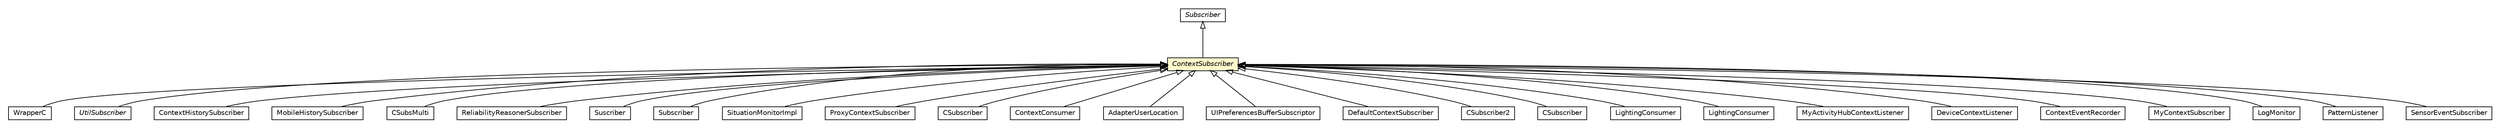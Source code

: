 #!/usr/local/bin/dot
#
# Class diagram 
# Generated by UMLGraph version R5_6-24-gf6e263 (http://www.umlgraph.org/)
#

digraph G {
	edge [fontname="Helvetica",fontsize=10,labelfontname="Helvetica",labelfontsize=10];
	node [fontname="Helvetica",fontsize=10,shape=plaintext];
	nodesep=0.25;
	ranksep=0.5;
	// org.universAAL.middleware.bus.member.Subscriber
	c3183358 [label=<<table title="org.universAAL.middleware.bus.member.Subscriber" border="0" cellborder="1" cellspacing="0" cellpadding="2" port="p" href="../bus/member/Subscriber.html">
		<tr><td><table border="0" cellspacing="0" cellpadding="1">
<tr><td align="center" balign="center"><font face="Helvetica-Oblique"> Subscriber </font></td></tr>
		</table></td></tr>
		</table>>, URL="../bus/member/Subscriber.html", fontname="Helvetica", fontcolor="black", fontsize=10.0];
	// org.universAAL.middleware.context.ContextSubscriber
	c3183392 [label=<<table title="org.universAAL.middleware.context.ContextSubscriber" border="0" cellborder="1" cellspacing="0" cellpadding="2" port="p" bgcolor="lemonChiffon" href="./ContextSubscriber.html">
		<tr><td><table border="0" cellspacing="0" cellpadding="1">
<tr><td align="center" balign="center"><font face="Helvetica-Oblique"> ContextSubscriber </font></td></tr>
		</table></td></tr>
		</table>>, URL="./ContextSubscriber.html", fontname="Helvetica", fontcolor="black", fontsize=10.0];
	// org.universAAL.support.utils.WrapperC
	c3183776 [label=<<table title="org.universAAL.support.utils.WrapperC" border="0" cellborder="1" cellspacing="0" cellpadding="2" port="p" href="../../support/utils/WrapperC.html">
		<tr><td><table border="0" cellspacing="0" cellpadding="1">
<tr><td align="center" balign="center"> WrapperC </td></tr>
		</table></td></tr>
		</table>>, URL="../../support/utils/WrapperC.html", fontname="Helvetica", fontcolor="black", fontsize=10.0];
	// org.universAAL.support.utils.context.mid.UtilSubscriber
	c3183780 [label=<<table title="org.universAAL.support.utils.context.mid.UtilSubscriber" border="0" cellborder="1" cellspacing="0" cellpadding="2" port="p" href="../../support/utils/context/mid/UtilSubscriber.html">
		<tr><td><table border="0" cellspacing="0" cellpadding="1">
<tr><td align="center" balign="center"><font face="Helvetica-Oblique"> UtilSubscriber </font></td></tr>
		</table></td></tr>
		</table>>, URL="../../support/utils/context/mid/UtilSubscriber.html", fontname="Helvetica", fontcolor="black", fontsize=10.0];
	// org.universAAL.context.che.ContextHistorySubscriber
	c3184322 [label=<<table title="org.universAAL.context.che.ContextHistorySubscriber" border="0" cellborder="1" cellspacing="0" cellpadding="2" port="p" href="../../context/che/ContextHistorySubscriber.html">
		<tr><td><table border="0" cellspacing="0" cellpadding="1">
<tr><td align="center" balign="center"> ContextHistorySubscriber </td></tr>
		</table></td></tr>
		</table>>, URL="../../context/che/ContextHistorySubscriber.html", fontname="Helvetica", fontcolor="black", fontsize=10.0];
	// org.universAAL.context.chemobile.MobileHistorySubscriber
	c3184338 [label=<<table title="org.universAAL.context.chemobile.MobileHistorySubscriber" border="0" cellborder="1" cellspacing="0" cellpadding="2" port="p" href="../../context/chemobile/MobileHistorySubscriber.html">
		<tr><td><table border="0" cellspacing="0" cellpadding="1">
<tr><td align="center" balign="center"> MobileHistorySubscriber </td></tr>
		</table></td></tr>
		</table>>, URL="../../context/chemobile/MobileHistorySubscriber.html", fontname="Helvetica", fontcolor="black", fontsize=10.0];
	// org.universAAL.context.reasoner.CSubsMulti
	c3184361 [label=<<table title="org.universAAL.context.reasoner.CSubsMulti" border="0" cellborder="1" cellspacing="0" cellpadding="2" port="p" href="../../context/reasoner/CSubsMulti.html">
		<tr><td><table border="0" cellspacing="0" cellpadding="1">
<tr><td align="center" balign="center"> CSubsMulti </td></tr>
		</table></td></tr>
		</table>>, URL="../../context/reasoner/CSubsMulti.html", fontname="Helvetica", fontcolor="black", fontsize=10.0];
	// org.universAAL.reliability.reasoner.ReliabilityReasonerSubscriber
	c3184381 [label=<<table title="org.universAAL.reliability.reasoner.ReliabilityReasonerSubscriber" border="0" cellborder="1" cellspacing="0" cellpadding="2" port="p" href="../../reliability/reasoner/ReliabilityReasonerSubscriber.html">
		<tr><td><table border="0" cellspacing="0" cellpadding="1">
<tr><td align="center" balign="center"> ReliabilityReasonerSubscriber </td></tr>
		</table></td></tr>
		</table>>, URL="../../reliability/reasoner/ReliabilityReasonerSubscriber.html", fontname="Helvetica", fontcolor="black", fontsize=10.0];
	// org.universAAL.drools.engine.Suscriber
	c3184390 [label=<<table title="org.universAAL.drools.engine.Suscriber" border="0" cellborder="1" cellspacing="0" cellpadding="2" port="p" href="../../drools/engine/Suscriber.html">
		<tr><td><table border="0" cellspacing="0" cellpadding="1">
<tr><td align="center" balign="center"> Suscriber </td></tr>
		</table></td></tr>
		</table>>, URL="../../drools/engine/Suscriber.html", fontname="Helvetica", fontcolor="black", fontsize=10.0];
	// org.universAAL.security.session.manager.context.Subscriber
	c3184966 [label=<<table title="org.universAAL.security.session.manager.context.Subscriber" border="0" cellborder="1" cellspacing="0" cellpadding="2" port="p" href="../../security/session/manager/context/Subscriber.html">
		<tr><td><table border="0" cellspacing="0" cellpadding="1">
<tr><td align="center" balign="center"> Subscriber </td></tr>
		</table></td></tr>
		</table>>, URL="../../security/session/manager/context/Subscriber.html", fontname="Helvetica", fontcolor="black", fontsize=10.0];
	// org.universAAL.security.session.manager.impl.SituationMonitorImpl
	c3184976 [label=<<table title="org.universAAL.security.session.manager.impl.SituationMonitorImpl" border="0" cellborder="1" cellspacing="0" cellpadding="2" port="p" href="../../security/session/manager/impl/SituationMonitorImpl.html">
		<tr><td><table border="0" cellspacing="0" cellpadding="1">
<tr><td align="center" balign="center"> SituationMonitorImpl </td></tr>
		</table></td></tr>
		</table>>, URL="../../security/session/manager/impl/SituationMonitorImpl.html", fontname="Helvetica", fontcolor="black", fontsize=10.0];
	// org.universAAL.ri.gateway.proxies.importing.ProxyContextSubscriber
	c3185088 [label=<<table title="org.universAAL.ri.gateway.proxies.importing.ProxyContextSubscriber" border="0" cellborder="1" cellspacing="0" cellpadding="2" port="p" href="../../ri/gateway/proxies/importing/ProxyContextSubscriber.html">
		<tr><td><table border="0" cellspacing="0" cellpadding="1">
<tr><td align="center" balign="center"> ProxyContextSubscriber </td></tr>
		</table></td></tr>
		</table>>, URL="../../ri/gateway/proxies/importing/ProxyContextSubscriber.html", fontname="Helvetica", fontcolor="black", fontsize=10.0];
	// org.universAAL.ri.keepalive.receiver.CSubscriber
	c3185127 [label=<<table title="org.universAAL.ri.keepalive.receiver.CSubscriber" border="0" cellborder="1" cellspacing="0" cellpadding="2" port="p" href="../../ri/keepalive/receiver/CSubscriber.html">
		<tr><td><table border="0" cellspacing="0" cellpadding="1">
<tr><td align="center" balign="center"> CSubscriber </td></tr>
		</table></td></tr>
		</table>>, URL="../../ri/keepalive/receiver/CSubscriber.html", fontname="Helvetica", fontcolor="black", fontsize=10.0];
	// org.universAAL.service.asor.ContextConsumer
	c3185139 [label=<<table title="org.universAAL.service.asor.ContextConsumer" border="0" cellborder="1" cellspacing="0" cellpadding="2" port="p" href="../../service/asor/ContextConsumer.html">
		<tr><td><table border="0" cellspacing="0" cellpadding="1">
<tr><td align="center" balign="center"> ContextConsumer </td></tr>
		</table></td></tr>
		</table>>, URL="../../service/asor/ContextConsumer.html", fontname="Helvetica", fontcolor="black", fontsize=10.0];
	// org.universAAL.ui.dm.adapters.AdapterUserLocation
	c3185149 [label=<<table title="org.universAAL.ui.dm.adapters.AdapterUserLocation" border="0" cellborder="1" cellspacing="0" cellpadding="2" port="p" href="../../ui/dm/adapters/AdapterUserLocation.html">
		<tr><td><table border="0" cellspacing="0" cellpadding="1">
<tr><td align="center" balign="center"> AdapterUserLocation </td></tr>
		</table></td></tr>
		</table>>, URL="../../ui/dm/adapters/AdapterUserLocation.html", fontname="Helvetica", fontcolor="black", fontsize=10.0];
	// org.universAAL.ui.dm.ui.preferences.buffer.UIPreferencesBufferSubscriptor
	c3185167 [label=<<table title="org.universAAL.ui.dm.ui.preferences.buffer.UIPreferencesBufferSubscriptor" border="0" cellborder="1" cellspacing="0" cellpadding="2" port="p" href="../../ui/dm/ui/preferences/buffer/UIPreferencesBufferSubscriptor.html">
		<tr><td><table border="0" cellspacing="0" cellpadding="1">
<tr><td align="center" balign="center"> UIPreferencesBufferSubscriptor </td></tr>
		</table></td></tr>
		</table>>, URL="../../ui/dm/ui/preferences/buffer/UIPreferencesBufferSubscriptor.html", fontname="Helvetica", fontcolor="black", fontsize=10.0];
	// org.universAAL.kinect.adapter.defaultComponents.DefaultContextSubscriber
	c3185382 [label=<<table title="org.universAAL.kinect.adapter.defaultComponents.DefaultContextSubscriber" border="0" cellborder="1" cellspacing="0" cellpadding="2" port="p" href="../../kinect/adapter/defaultComponents/DefaultContextSubscriber.html">
		<tr><td><table border="0" cellspacing="0" cellpadding="1">
<tr><td align="center" balign="center"> DefaultContextSubscriber </td></tr>
		</table></td></tr>
		</table>>, URL="../../kinect/adapter/defaultComponents/DefaultContextSubscriber.html", fontname="Helvetica", fontcolor="black", fontsize=10.0];
	// org.universAAL.samples.ctxtbus.CSubscriber2
	c3185397 [label=<<table title="org.universAAL.samples.ctxtbus.CSubscriber2" border="0" cellborder="1" cellspacing="0" cellpadding="2" port="p" href="../../samples/ctxtbus/CSubscriber2.html">
		<tr><td><table border="0" cellspacing="0" cellpadding="1">
<tr><td align="center" balign="center"> CSubscriber2 </td></tr>
		</table></td></tr>
		</table>>, URL="../../samples/ctxtbus/CSubscriber2.html", fontname="Helvetica", fontcolor="black", fontsize=10.0];
	// org.universAAL.samples.ctxtbus.CSubscriber
	c3185398 [label=<<table title="org.universAAL.samples.ctxtbus.CSubscriber" border="0" cellborder="1" cellspacing="0" cellpadding="2" port="p" href="../../samples/ctxtbus/CSubscriber.html">
		<tr><td><table border="0" cellspacing="0" cellpadding="1">
<tr><td align="center" balign="center"> CSubscriber </td></tr>
		</table></td></tr>
		</table>>, URL="../../samples/ctxtbus/CSubscriber.html", fontname="Helvetica", fontcolor="black", fontsize=10.0];
	// org.universAAL.samples.lighting.client.LightingConsumer
	c3185421 [label=<<table title="org.universAAL.samples.lighting.client.LightingConsumer" border="0" cellborder="1" cellspacing="0" cellpadding="2" port="p" href="../../samples/lighting/client/LightingConsumer.html">
		<tr><td><table border="0" cellspacing="0" cellpadding="1">
<tr><td align="center" balign="center"> LightingConsumer </td></tr>
		</table></td></tr>
		</table>>, URL="../../samples/lighting/client/LightingConsumer.html", fontname="Helvetica", fontcolor="black", fontsize=10.0];
	// org.universAAL.samples.lighting.uiclient.LightingConsumer
	c3185423 [label=<<table title="org.universAAL.samples.lighting.uiclient.LightingConsumer" border="0" cellborder="1" cellspacing="0" cellpadding="2" port="p" href="../../samples/lighting/uiclient/LightingConsumer.html">
		<tr><td><table border="0" cellspacing="0" cellpadding="1">
<tr><td align="center" balign="center"> LightingConsumer </td></tr>
		</table></td></tr>
		</table>>, URL="../../samples/lighting/uiclient/LightingConsumer.html", fontname="Helvetica", fontcolor="black", fontsize=10.0];
	// org.universAAL.lddi.samples.activityhub.client.MyActivityHubContextListener
	c3185442 [label=<<table title="org.universAAL.lddi.samples.activityhub.client.MyActivityHubContextListener" border="0" cellborder="1" cellspacing="0" cellpadding="2" port="p" href="../../lddi/samples/activityhub/client/MyActivityHubContextListener.html">
		<tr><td><table border="0" cellspacing="0" cellpadding="1">
<tr><td align="center" balign="center"> MyActivityHubContextListener </td></tr>
		</table></td></tr>
		</table>>, URL="../../lddi/samples/activityhub/client/MyActivityHubContextListener.html", fontname="Helvetica", fontcolor="black", fontsize=10.0];
	// org.universAAL.lddi.samples.device.client.DeviceContextListener
	c3185450 [label=<<table title="org.universAAL.lddi.samples.device.client.DeviceContextListener" border="0" cellborder="1" cellspacing="0" cellpadding="2" port="p" href="../../lddi/samples/device/client/DeviceContextListener.html">
		<tr><td><table border="0" cellspacing="0" cellpadding="1">
<tr><td align="center" balign="center"> DeviceContextListener </td></tr>
		</table></td></tr>
		</table>>, URL="../../lddi/samples/device/client/DeviceContextListener.html", fontname="Helvetica", fontcolor="black", fontsize=10.0];
	// org.universAAL.samples.context.reasoner.client.uaalinterface.ContextEventRecorder
	c3185510 [label=<<table title="org.universAAL.samples.context.reasoner.client.uaalinterface.ContextEventRecorder" border="0" cellborder="1" cellspacing="0" cellpadding="2" port="p" href="../../samples/context/reasoner/client/uaalinterface/ContextEventRecorder.html">
		<tr><td><table border="0" cellspacing="0" cellpadding="1">
<tr><td align="center" balign="center"> ContextEventRecorder </td></tr>
		</table></td></tr>
		</table>>, URL="../../samples/context/reasoner/client/uaalinterface/ContextEventRecorder.html", fontname="Helvetica", fontcolor="black", fontsize=10.0];
	// org.universAAL.tutorials.context.bus.subscriber.MyContextSubscriber
	c3185520 [label=<<table title="org.universAAL.tutorials.context.bus.subscriber.MyContextSubscriber" border="0" cellborder="1" cellspacing="0" cellpadding="2" port="p" href="../../tutorials/context/bus/subscriber/MyContextSubscriber.html">
		<tr><td><table border="0" cellspacing="0" cellpadding="1">
<tr><td align="center" balign="center"> MyContextSubscriber </td></tr>
		</table></td></tr>
		</table>>, URL="../../tutorials/context/bus/subscriber/MyContextSubscriber.html", fontname="Helvetica", fontcolor="black", fontsize=10.0];
	// org.universAAL.tools.logmonitor.msgflow.LogMonitor
	c3185544 [label=<<table title="org.universAAL.tools.logmonitor.msgflow.LogMonitor" border="0" cellborder="1" cellspacing="0" cellpadding="2" port="p" href="../../tools/logmonitor/msgflow/LogMonitor.html">
		<tr><td><table border="0" cellspacing="0" cellpadding="1">
<tr><td align="center" balign="center"> LogMonitor </td></tr>
		</table></td></tr>
		</table>>, URL="../../tools/logmonitor/msgflow/LogMonitor.html", fontname="Helvetica", fontcolor="black", fontsize=10.0];
	// org.universAAL.tools.makrorecorder.osgi.pattern.PatternListener
	c3185576 [label=<<table title="org.universAAL.tools.makrorecorder.osgi.pattern.PatternListener" border="0" cellborder="1" cellspacing="0" cellpadding="2" port="p" href="../../tools/makrorecorder/osgi/pattern/PatternListener.html">
		<tr><td><table border="0" cellspacing="0" cellpadding="1">
<tr><td align="center" balign="center"> PatternListener </td></tr>
		</table></td></tr>
		</table>>, URL="../../tools/makrorecorder/osgi/pattern/PatternListener.html", fontname="Helvetica", fontcolor="black", fontsize=10.0];
	// org.universAAL.ucc.subscriber.SensorEventSubscriber
	c3185809 [label=<<table title="org.universAAL.ucc.subscriber.SensorEventSubscriber" border="0" cellborder="1" cellspacing="0" cellpadding="2" port="p" href="../../ucc/subscriber/SensorEventSubscriber.html">
		<tr><td><table border="0" cellspacing="0" cellpadding="1">
<tr><td align="center" balign="center"> SensorEventSubscriber </td></tr>
		</table></td></tr>
		</table>>, URL="../../ucc/subscriber/SensorEventSubscriber.html", fontname="Helvetica", fontcolor="black", fontsize=10.0];
	//org.universAAL.middleware.context.ContextSubscriber extends org.universAAL.middleware.bus.member.Subscriber
	c3183358:p -> c3183392:p [dir=back,arrowtail=empty];
	//org.universAAL.support.utils.WrapperC extends org.universAAL.middleware.context.ContextSubscriber
	c3183392:p -> c3183776:p [dir=back,arrowtail=empty];
	//org.universAAL.support.utils.context.mid.UtilSubscriber extends org.universAAL.middleware.context.ContextSubscriber
	c3183392:p -> c3183780:p [dir=back,arrowtail=empty];
	//org.universAAL.context.che.ContextHistorySubscriber extends org.universAAL.middleware.context.ContextSubscriber
	c3183392:p -> c3184322:p [dir=back,arrowtail=empty];
	//org.universAAL.context.chemobile.MobileHistorySubscriber extends org.universAAL.middleware.context.ContextSubscriber
	c3183392:p -> c3184338:p [dir=back,arrowtail=empty];
	//org.universAAL.context.reasoner.CSubsMulti extends org.universAAL.middleware.context.ContextSubscriber
	c3183392:p -> c3184361:p [dir=back,arrowtail=empty];
	//org.universAAL.reliability.reasoner.ReliabilityReasonerSubscriber extends org.universAAL.middleware.context.ContextSubscriber
	c3183392:p -> c3184381:p [dir=back,arrowtail=empty];
	//org.universAAL.drools.engine.Suscriber extends org.universAAL.middleware.context.ContextSubscriber
	c3183392:p -> c3184390:p [dir=back,arrowtail=empty];
	//org.universAAL.security.session.manager.context.Subscriber extends org.universAAL.middleware.context.ContextSubscriber
	c3183392:p -> c3184966:p [dir=back,arrowtail=empty];
	//org.universAAL.security.session.manager.impl.SituationMonitorImpl extends org.universAAL.middleware.context.ContextSubscriber
	c3183392:p -> c3184976:p [dir=back,arrowtail=empty];
	//org.universAAL.ri.gateway.proxies.importing.ProxyContextSubscriber extends org.universAAL.middleware.context.ContextSubscriber
	c3183392:p -> c3185088:p [dir=back,arrowtail=empty];
	//org.universAAL.ri.keepalive.receiver.CSubscriber extends org.universAAL.middleware.context.ContextSubscriber
	c3183392:p -> c3185127:p [dir=back,arrowtail=empty];
	//org.universAAL.service.asor.ContextConsumer extends org.universAAL.middleware.context.ContextSubscriber
	c3183392:p -> c3185139:p [dir=back,arrowtail=empty];
	//org.universAAL.ui.dm.adapters.AdapterUserLocation extends org.universAAL.middleware.context.ContextSubscriber
	c3183392:p -> c3185149:p [dir=back,arrowtail=empty];
	//org.universAAL.ui.dm.ui.preferences.buffer.UIPreferencesBufferSubscriptor extends org.universAAL.middleware.context.ContextSubscriber
	c3183392:p -> c3185167:p [dir=back,arrowtail=empty];
	//org.universAAL.kinect.adapter.defaultComponents.DefaultContextSubscriber extends org.universAAL.middleware.context.ContextSubscriber
	c3183392:p -> c3185382:p [dir=back,arrowtail=empty];
	//org.universAAL.samples.ctxtbus.CSubscriber2 extends org.universAAL.middleware.context.ContextSubscriber
	c3183392:p -> c3185397:p [dir=back,arrowtail=empty];
	//org.universAAL.samples.ctxtbus.CSubscriber extends org.universAAL.middleware.context.ContextSubscriber
	c3183392:p -> c3185398:p [dir=back,arrowtail=empty];
	//org.universAAL.samples.lighting.client.LightingConsumer extends org.universAAL.middleware.context.ContextSubscriber
	c3183392:p -> c3185421:p [dir=back,arrowtail=empty];
	//org.universAAL.samples.lighting.uiclient.LightingConsumer extends org.universAAL.middleware.context.ContextSubscriber
	c3183392:p -> c3185423:p [dir=back,arrowtail=empty];
	//org.universAAL.lddi.samples.activityhub.client.MyActivityHubContextListener extends org.universAAL.middleware.context.ContextSubscriber
	c3183392:p -> c3185442:p [dir=back,arrowtail=empty];
	//org.universAAL.lddi.samples.device.client.DeviceContextListener extends org.universAAL.middleware.context.ContextSubscriber
	c3183392:p -> c3185450:p [dir=back,arrowtail=empty];
	//org.universAAL.samples.context.reasoner.client.uaalinterface.ContextEventRecorder extends org.universAAL.middleware.context.ContextSubscriber
	c3183392:p -> c3185510:p [dir=back,arrowtail=empty];
	//org.universAAL.tutorials.context.bus.subscriber.MyContextSubscriber extends org.universAAL.middleware.context.ContextSubscriber
	c3183392:p -> c3185520:p [dir=back,arrowtail=empty];
	//org.universAAL.tools.logmonitor.msgflow.LogMonitor extends org.universAAL.middleware.context.ContextSubscriber
	c3183392:p -> c3185544:p [dir=back,arrowtail=empty];
	//org.universAAL.tools.makrorecorder.osgi.pattern.PatternListener extends org.universAAL.middleware.context.ContextSubscriber
	c3183392:p -> c3185576:p [dir=back,arrowtail=empty];
	//org.universAAL.ucc.subscriber.SensorEventSubscriber extends org.universAAL.middleware.context.ContextSubscriber
	c3183392:p -> c3185809:p [dir=back,arrowtail=empty];
}


